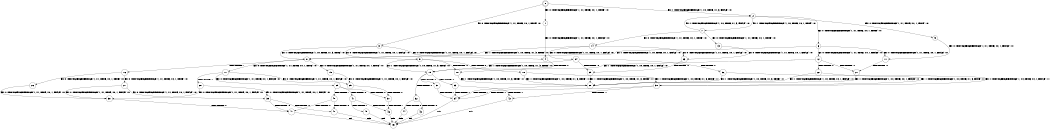digraph BCG {
size = "7, 10.5";
center = TRUE;
node [shape = circle];
0 [peripheries = 2];
0 -> 1 [label = "EX !0 !ATOMIC_EXCH_BRANCH (1, +1, TRUE, +0, 1, TRUE) !:0:"];
0 -> 2 [label = "EX !1 !ATOMIC_EXCH_BRANCH (1, +0, TRUE, +1, 3, FALSE) !:0:"];
0 -> 3 [label = "EX !0 !ATOMIC_EXCH_BRANCH (1, +1, TRUE, +0, 1, TRUE) !:0:"];
1 -> 4 [label = "EX !0 !ATOMIC_EXCH_BRANCH (1, +1, TRUE, +0, 1, FALSE) !:0:"];
2 -> 5 [label = "EX !0 !ATOMIC_EXCH_BRANCH (1, +1, TRUE, +0, 1, TRUE) !:0:"];
2 -> 6 [label = "EX !0 !ATOMIC_EXCH_BRANCH (1, +1, TRUE, +0, 1, TRUE) !:0:"];
2 -> 7 [label = "EX !1 !ATOMIC_EXCH_BRANCH (1, +0, TRUE, +0, 1, TRUE) !:0:"];
3 -> 4 [label = "EX !0 !ATOMIC_EXCH_BRANCH (1, +1, TRUE, +0, 1, FALSE) !:0:"];
3 -> 8 [label = "EX !1 !ATOMIC_EXCH_BRANCH (1, +0, TRUE, +1, 3, TRUE) !:0:"];
3 -> 9 [label = "EX !0 !ATOMIC_EXCH_BRANCH (1, +1, TRUE, +0, 1, FALSE) !:0:"];
4 -> 10 [label = "TERMINATE !0"];
5 -> 11 [label = "EX !0 !ATOMIC_EXCH_BRANCH (1, +1, TRUE, +0, 1, FALSE) !:0:"];
6 -> 11 [label = "EX !0 !ATOMIC_EXCH_BRANCH (1, +1, TRUE, +0, 1, FALSE) !:0:"];
6 -> 8 [label = "EX !1 !ATOMIC_EXCH_BRANCH (1, +0, TRUE, +0, 1, FALSE) !:0:"];
6 -> 12 [label = "EX !0 !ATOMIC_EXCH_BRANCH (1, +1, TRUE, +0, 1, FALSE) !:0:"];
7 -> 13 [label = "EX !0 !ATOMIC_EXCH_BRANCH (1, +1, TRUE, +0, 1, TRUE) !:0:"];
7 -> 14 [label = "EX !0 !ATOMIC_EXCH_BRANCH (1, +1, TRUE, +0, 1, TRUE) !:0:"];
7 -> 2 [label = "EX !1 !ATOMIC_EXCH_BRANCH (1, +0, TRUE, +1, 3, FALSE) !:0:"];
8 -> 15 [label = "EX !0 !ATOMIC_EXCH_BRANCH (1, +1, TRUE, +0, 1, TRUE) !:0:"];
8 -> 16 [label = "TERMINATE !1"];
8 -> 17 [label = "EX !0 !ATOMIC_EXCH_BRANCH (1, +1, TRUE, +0, 1, TRUE) !:0:"];
9 -> 10 [label = "TERMINATE !0"];
9 -> 18 [label = "TERMINATE !0"];
9 -> 19 [label = "EX !1 !ATOMIC_EXCH_BRANCH (1, +0, TRUE, +1, 3, TRUE) !:0:"];
10 -> 20 [label = "EX !1 !ATOMIC_EXCH_BRANCH (1, +0, TRUE, +1, 3, TRUE) !:1:"];
11 -> 21 [label = "TERMINATE !0"];
12 -> 21 [label = "TERMINATE !0"];
12 -> 22 [label = "TERMINATE !0"];
12 -> 19 [label = "EX !1 !ATOMIC_EXCH_BRANCH (1, +0, TRUE, +0, 1, FALSE) !:0:"];
13 -> 23 [label = "EX !0 !ATOMIC_EXCH_BRANCH (1, +1, TRUE, +0, 1, FALSE) !:0:"];
14 -> 23 [label = "EX !0 !ATOMIC_EXCH_BRANCH (1, +1, TRUE, +0, 1, FALSE) !:0:"];
14 -> 8 [label = "EX !1 !ATOMIC_EXCH_BRANCH (1, +0, TRUE, +1, 3, TRUE) !:0:"];
14 -> 24 [label = "EX !0 !ATOMIC_EXCH_BRANCH (1, +1, TRUE, +0, 1, FALSE) !:0:"];
15 -> 25 [label = "EX !0 !ATOMIC_EXCH_BRANCH (1, +1, TRUE, +0, 1, FALSE) !:0:"];
16 -> 26 [label = "EX !0 !ATOMIC_EXCH_BRANCH (1, +1, TRUE, +0, 1, TRUE) !:0:"];
16 -> 27 [label = "EX !0 !ATOMIC_EXCH_BRANCH (1, +1, TRUE, +0, 1, TRUE) !:0:"];
17 -> 25 [label = "EX !0 !ATOMIC_EXCH_BRANCH (1, +1, TRUE, +0, 1, FALSE) !:0:"];
17 -> 28 [label = "TERMINATE !1"];
17 -> 29 [label = "EX !0 !ATOMIC_EXCH_BRANCH (1, +1, TRUE, +0, 1, FALSE) !:0:"];
18 -> 20 [label = "EX !1 !ATOMIC_EXCH_BRANCH (1, +0, TRUE, +1, 3, TRUE) !:1:"];
18 -> 30 [label = "EX !1 !ATOMIC_EXCH_BRANCH (1, +0, TRUE, +1, 3, TRUE) !:1:"];
19 -> 31 [label = "TERMINATE !0"];
19 -> 32 [label = "TERMINATE !1"];
19 -> 33 [label = "TERMINATE !0"];
20 -> 34 [label = "TERMINATE !1"];
21 -> 20 [label = "EX !1 !ATOMIC_EXCH_BRANCH (1, +0, TRUE, +0, 1, FALSE) !:1:"];
22 -> 20 [label = "EX !1 !ATOMIC_EXCH_BRANCH (1, +0, TRUE, +0, 1, FALSE) !:1:"];
22 -> 30 [label = "EX !1 !ATOMIC_EXCH_BRANCH (1, +0, TRUE, +0, 1, FALSE) !:1:"];
23 -> 35 [label = "TERMINATE !0"];
24 -> 35 [label = "TERMINATE !0"];
24 -> 36 [label = "TERMINATE !0"];
24 -> 19 [label = "EX !1 !ATOMIC_EXCH_BRANCH (1, +0, TRUE, +1, 3, TRUE) !:0:"];
25 -> 37 [label = "TERMINATE !0"];
26 -> 38 [label = "EX !0 !ATOMIC_EXCH_BRANCH (1, +1, TRUE, +0, 1, FALSE) !:0:"];
27 -> 38 [label = "EX !0 !ATOMIC_EXCH_BRANCH (1, +1, TRUE, +0, 1, FALSE) !:0:"];
27 -> 39 [label = "EX !0 !ATOMIC_EXCH_BRANCH (1, +1, TRUE, +0, 1, FALSE) !:0:"];
28 -> 38 [label = "EX !0 !ATOMIC_EXCH_BRANCH (1, +1, TRUE, +0, 1, FALSE) !:0:"];
28 -> 39 [label = "EX !0 !ATOMIC_EXCH_BRANCH (1, +1, TRUE, +0, 1, FALSE) !:0:"];
29 -> 37 [label = "TERMINATE !0"];
29 -> 40 [label = "TERMINATE !1"];
29 -> 41 [label = "TERMINATE !0"];
30 -> 34 [label = "TERMINATE !1"];
30 -> 42 [label = "TERMINATE !1"];
31 -> 34 [label = "TERMINATE !1"];
32 -> 43 [label = "TERMINATE !0"];
32 -> 44 [label = "TERMINATE !0"];
33 -> 34 [label = "TERMINATE !1"];
33 -> 42 [label = "TERMINATE !1"];
34 -> 45 [label = "exit"];
35 -> 20 [label = "EX !1 !ATOMIC_EXCH_BRANCH (1, +0, TRUE, +1, 3, TRUE) !:1:"];
36 -> 20 [label = "EX !1 !ATOMIC_EXCH_BRANCH (1, +0, TRUE, +1, 3, TRUE) !:1:"];
36 -> 30 [label = "EX !1 !ATOMIC_EXCH_BRANCH (1, +0, TRUE, +1, 3, TRUE) !:1:"];
37 -> 46 [label = "TERMINATE !1"];
38 -> 47 [label = "TERMINATE !0"];
39 -> 47 [label = "TERMINATE !0"];
39 -> 48 [label = "TERMINATE !0"];
40 -> 47 [label = "TERMINATE !0"];
40 -> 48 [label = "TERMINATE !0"];
41 -> 46 [label = "TERMINATE !1"];
41 -> 49 [label = "TERMINATE !1"];
42 -> 45 [label = "exit"];
43 -> 45 [label = "exit"];
44 -> 45 [label = "exit"];
46 -> 45 [label = "exit"];
47 -> 45 [label = "exit"];
48 -> 45 [label = "exit"];
49 -> 45 [label = "exit"];
}
